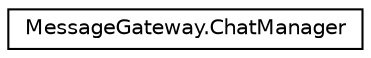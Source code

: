 digraph "Representación gráfica de la clase"
{
 // INTERACTIVE_SVG=YES
 // LATEX_PDF_SIZE
  edge [fontname="Helvetica",fontsize="10",labelfontname="Helvetica",labelfontsize="10"];
  node [fontname="Helvetica",fontsize="10",shape=record];
  rankdir="LR";
  Node0 [label="MessageGateway.ChatManager",height=0.2,width=0.4,color="black", fillcolor="white", style="filled",URL="$classMessageGateway_1_1ChatManager.html",tooltip="Clase delegable de tareas de almacenamiento de ingormación de chats para permitir simultaneidad de co..."];
}
